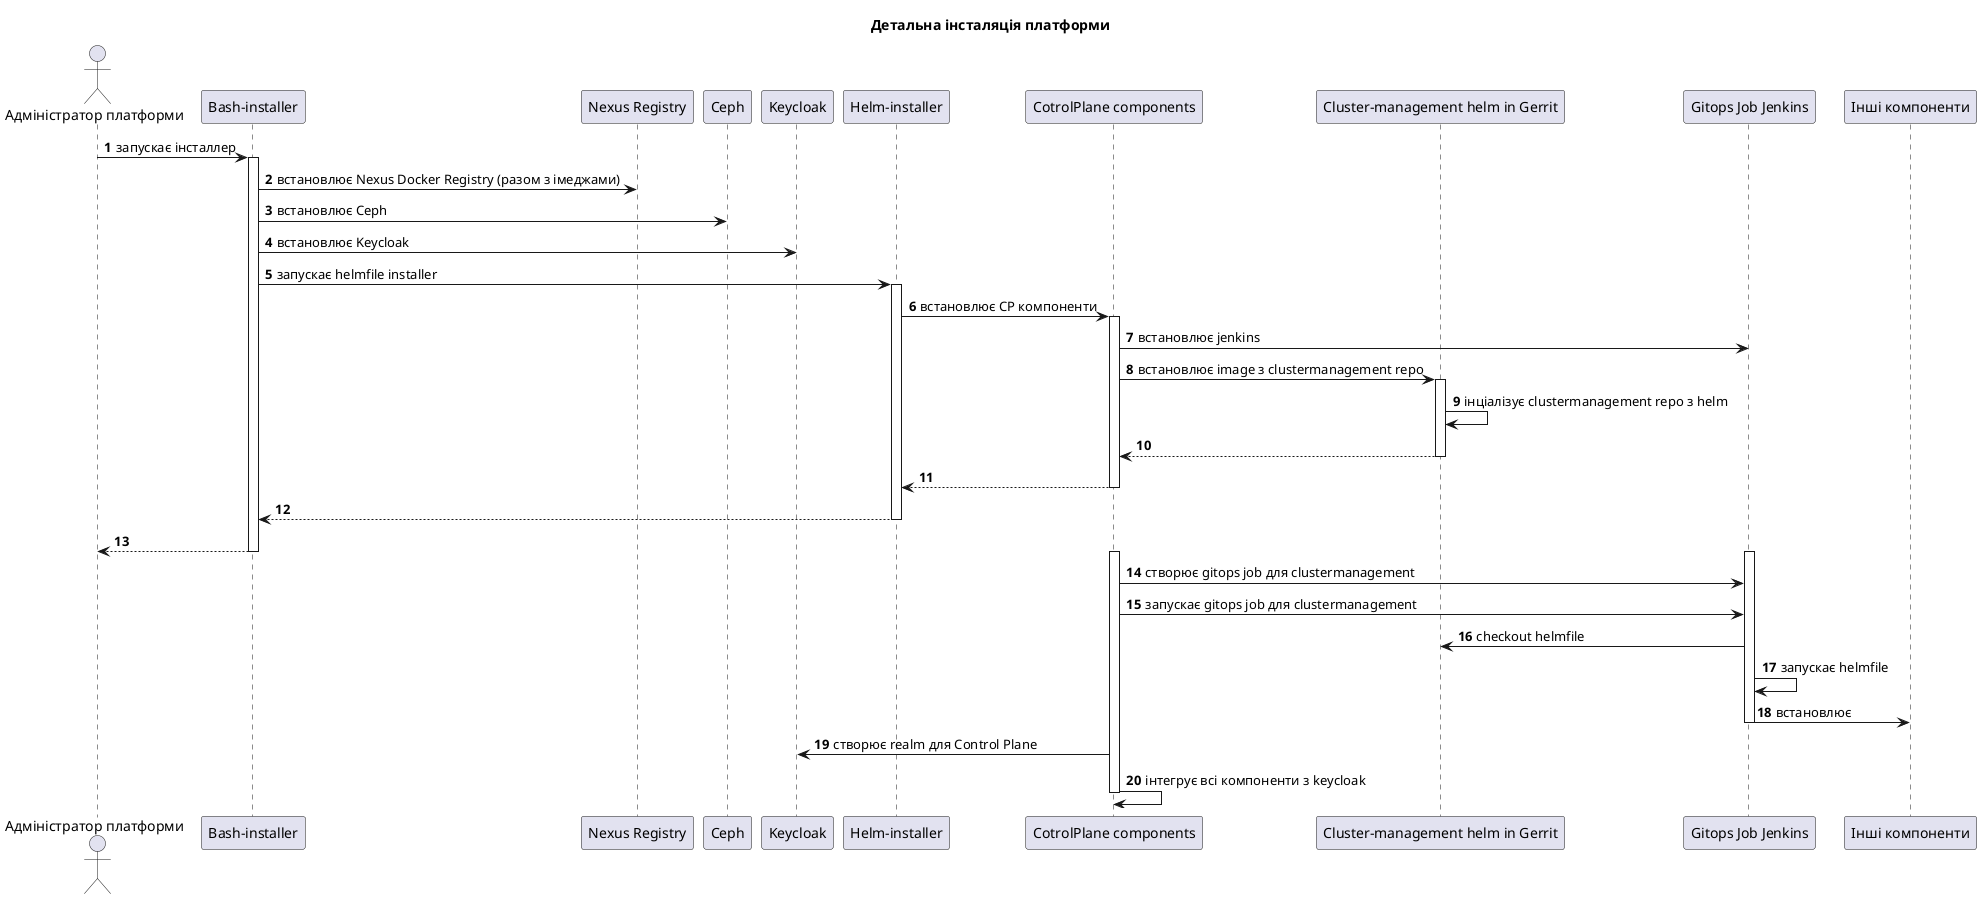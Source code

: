 @startuml
actor "Адміністратор платформи" as admin  order 10
participant "Bash-installer" as bashInstaller  order 20
participant "Nexus Registry" as nexus  order 30
participant "Ceph" as ceph  order 30
participant "Keycloak" as keycloak  order 40
participant "Helm-installer" as installer  order 50
participant "CotrolPlane components" as cp  order 60
participant "Cluster-management helm in Gerrit" as gerrit  order 70
participant "Gitops Job Jenkins" as jenkins  order 80
participant "Інші компоненти" as other  order 90

title Детальна інсталяція платформи
autonumber

admin -> bashInstaller: запускає інсталлер
activate bashInstaller
    bashInstaller -> nexus: встановлює Nexus Docker Registry (разом з імеджами)
    bashInstaller -> ceph: встановлює Ceph
    bashInstaller -> keycloak: встановлює Keycloak
    bashInstaller -> installer: запускає helmfile installer
    activate installer
        installer -> cp: встановлює CP компоненти
        activate cp
            cp -> jenkins: встановлює jenkins
            cp -> gerrit: встановлює image з clustermanagement repo
            activate gerrit
                gerrit -> gerrit: інціалізує clustermanagement repo з helm
            return
        return
    return
return
activate cp
  activate jenkins
    cp -> jenkins: створює gitops job для clustermanagement
    cp -> jenkins: запускає gitops job для clustermanagement
    jenkins -> gerrit: checkout helmfile
    jenkins -> jenkins: запускає helmfile
    jenkins -> other: встановлює
  deactivate jenkins
  cp -> keycloak: створює realm для Control Plane
  cp -> cp: інтегрує всі компоненти з keycloak
deactivate cp

@enduml